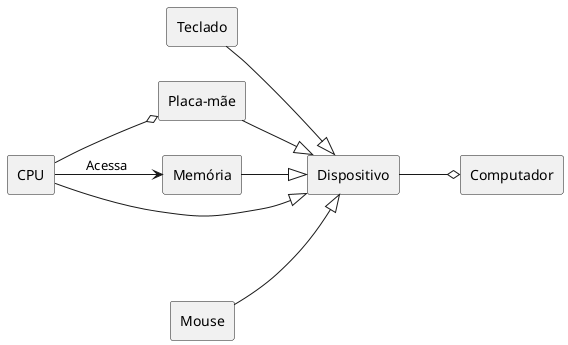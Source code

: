 @startuml mod05ima02
rectangle "Teclado" as te
rectangle "Computador" as co 
rectangle "Placa-mãe" as pl
rectangle "Mouse" as mo
rectangle "Memória" as me
rectangle "CPU" as cp
rectangle "Dispositivo" as di
left to right direction
te --|> di
pl --|>di
cp --|>di
me --|>di
mo --|>di
di --o co
cp --o pl
cp --> me : Acessa
@enduml